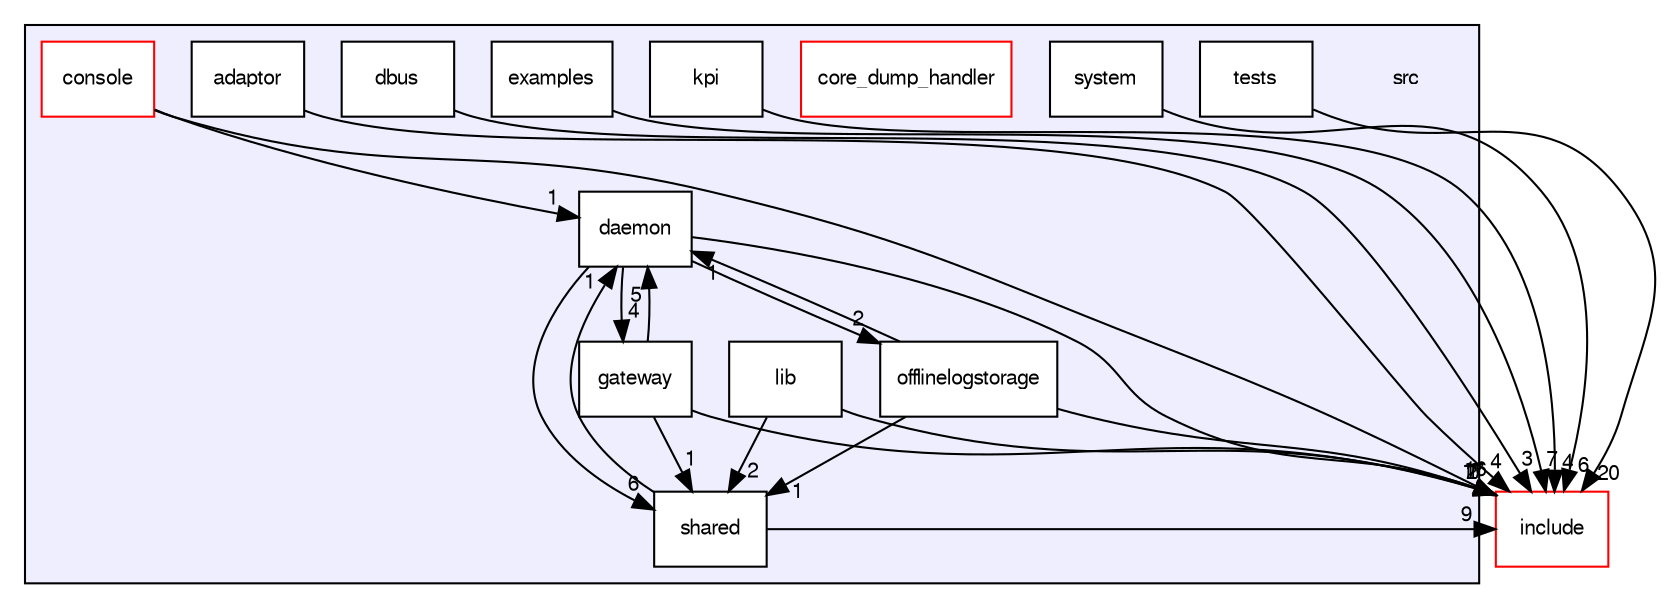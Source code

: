 digraph "/home/pfefferz/dlt-daemon/src" {
  compound=true
  node [ fontsize="10", fontname="FreeSans"];
  edge [ labelfontsize="10", labelfontname="FreeSans"];
  subgraph clusterdir_68267d1309a1af8e8297ef4c3efbcdba {
    graph [ bgcolor="#eeeeff", pencolor="black", label="" URL="dir_68267d1309a1af8e8297ef4c3efbcdba.html"];
    dir_68267d1309a1af8e8297ef4c3efbcdba [shape=plaintext label="src"];
    dir_1a0b75b0b0d462315e9cc89e55afd955 [shape=box label="adaptor" color="black" fillcolor="white" style="filled" URL="dir_1a0b75b0b0d462315e9cc89e55afd955.html"];
    dir_4e4d80e90708fdc910fdeacef1a2f461 [shape=box label="console" color="red" fillcolor="white" style="filled" URL="dir_4e4d80e90708fdc910fdeacef1a2f461.html"];
    dir_77a128447add527c9e122afd338b83d5 [shape=box label="core_dump_handler" color="red" fillcolor="white" style="filled" URL="dir_77a128447add527c9e122afd338b83d5.html"];
    dir_2d094300ae4f2c55dd459b9ec7dd0ad3 [shape=box label="daemon" color="black" fillcolor="white" style="filled" URL="dir_2d094300ae4f2c55dd459b9ec7dd0ad3.html"];
    dir_94a2683589a88019f6e9bb2916eaec33 [shape=box label="dbus" color="black" fillcolor="white" style="filled" URL="dir_94a2683589a88019f6e9bb2916eaec33.html"];
    dir_e931c1a3f0014e624d0645a271726ad2 [shape=box label="examples" color="black" fillcolor="white" style="filled" URL="dir_e931c1a3f0014e624d0645a271726ad2.html"];
    dir_899f3bed886f9952929d57251421a8bc [shape=box label="gateway" color="black" fillcolor="white" style="filled" URL="dir_899f3bed886f9952929d57251421a8bc.html"];
    dir_0d7a208753eca92d6f64c66b09212c89 [shape=box label="kpi" color="black" fillcolor="white" style="filled" URL="dir_0d7a208753eca92d6f64c66b09212c89.html"];
    dir_c85d3e3c5052e9ad9ce18c6863244a25 [shape=box label="lib" color="black" fillcolor="white" style="filled" URL="dir_c85d3e3c5052e9ad9ce18c6863244a25.html"];
    dir_ab120b454f94e00892703e79b50febf2 [shape=box label="offlinelogstorage" color="black" fillcolor="white" style="filled" URL="dir_ab120b454f94e00892703e79b50febf2.html"];
    dir_4f38db07240614f25134cb9a8bebbaf9 [shape=box label="shared" color="black" fillcolor="white" style="filled" URL="dir_4f38db07240614f25134cb9a8bebbaf9.html"];
    dir_d501334aeb1b78ad67cd3c72c37b1e87 [shape=box label="system" color="black" fillcolor="white" style="filled" URL="dir_d501334aeb1b78ad67cd3c72c37b1e87.html"];
    dir_d93a1d4020dea85bb71b237545b5e722 [shape=box label="tests" color="black" fillcolor="white" style="filled" URL="dir_d93a1d4020dea85bb71b237545b5e722.html"];
  }
  dir_d44c64559bbebec7f509842c48db8b23 [shape=box label="include" fillcolor="white" style="filled" color="red" URL="dir_d44c64559bbebec7f509842c48db8b23.html"];
  dir_4f38db07240614f25134cb9a8bebbaf9->dir_2d094300ae4f2c55dd459b9ec7dd0ad3 [headlabel="1", labeldistance=1.5 headhref="dir_000018_000011.html"];
  dir_4f38db07240614f25134cb9a8bebbaf9->dir_d44c64559bbebec7f509842c48db8b23 [headlabel="9", labeldistance=1.5 headhref="dir_000018_000001.html"];
  dir_2d094300ae4f2c55dd459b9ec7dd0ad3->dir_4f38db07240614f25134cb9a8bebbaf9 [headlabel="6", labeldistance=1.5 headhref="dir_000011_000018.html"];
  dir_2d094300ae4f2c55dd459b9ec7dd0ad3->dir_ab120b454f94e00892703e79b50febf2 [headlabel="2", labeldistance=1.5 headhref="dir_000011_000017.html"];
  dir_2d094300ae4f2c55dd459b9ec7dd0ad3->dir_d44c64559bbebec7f509842c48db8b23 [headlabel="17", labeldistance=1.5 headhref="dir_000011_000001.html"];
  dir_2d094300ae4f2c55dd459b9ec7dd0ad3->dir_899f3bed886f9952929d57251421a8bc [headlabel="4", labeldistance=1.5 headhref="dir_000011_000014.html"];
  dir_c85d3e3c5052e9ad9ce18c6863244a25->dir_4f38db07240614f25134cb9a8bebbaf9 [headlabel="2", labeldistance=1.5 headhref="dir_000016_000018.html"];
  dir_c85d3e3c5052e9ad9ce18c6863244a25->dir_d44c64559bbebec7f509842c48db8b23 [headlabel="7", labeldistance=1.5 headhref="dir_000016_000001.html"];
  dir_d501334aeb1b78ad67cd3c72c37b1e87->dir_d44c64559bbebec7f509842c48db8b23 [headlabel="6", labeldistance=1.5 headhref="dir_000019_000001.html"];
  dir_ab120b454f94e00892703e79b50febf2->dir_4f38db07240614f25134cb9a8bebbaf9 [headlabel="1", labeldistance=1.5 headhref="dir_000017_000018.html"];
  dir_ab120b454f94e00892703e79b50febf2->dir_2d094300ae4f2c55dd459b9ec7dd0ad3 [headlabel="1", labeldistance=1.5 headhref="dir_000017_000011.html"];
  dir_ab120b454f94e00892703e79b50febf2->dir_d44c64559bbebec7f509842c48db8b23 [headlabel="1", labeldistance=1.5 headhref="dir_000017_000001.html"];
  dir_e931c1a3f0014e624d0645a271726ad2->dir_d44c64559bbebec7f509842c48db8b23 [headlabel="7", labeldistance=1.5 headhref="dir_000013_000001.html"];
  dir_4e4d80e90708fdc910fdeacef1a2f461->dir_2d094300ae4f2c55dd459b9ec7dd0ad3 [headlabel="1", labeldistance=1.5 headhref="dir_000005_000011.html"];
  dir_4e4d80e90708fdc910fdeacef1a2f461->dir_d44c64559bbebec7f509842c48db8b23 [headlabel="16", labeldistance=1.5 headhref="dir_000005_000001.html"];
  dir_899f3bed886f9952929d57251421a8bc->dir_4f38db07240614f25134cb9a8bebbaf9 [headlabel="1", labeldistance=1.5 headhref="dir_000014_000018.html"];
  dir_899f3bed886f9952929d57251421a8bc->dir_2d094300ae4f2c55dd459b9ec7dd0ad3 [headlabel="5", labeldistance=1.5 headhref="dir_000014_000011.html"];
  dir_899f3bed886f9952929d57251421a8bc->dir_d44c64559bbebec7f509842c48db8b23 [headlabel="2", labeldistance=1.5 headhref="dir_000014_000001.html"];
  dir_d93a1d4020dea85bb71b237545b5e722->dir_d44c64559bbebec7f509842c48db8b23 [headlabel="20", labeldistance=1.5 headhref="dir_000020_000001.html"];
  dir_94a2683589a88019f6e9bb2916eaec33->dir_d44c64559bbebec7f509842c48db8b23 [headlabel="3", labeldistance=1.5 headhref="dir_000012_000001.html"];
  dir_1a0b75b0b0d462315e9cc89e55afd955->dir_d44c64559bbebec7f509842c48db8b23 [headlabel="4", labeldistance=1.5 headhref="dir_000004_000001.html"];
  dir_0d7a208753eca92d6f64c66b09212c89->dir_d44c64559bbebec7f509842c48db8b23 [headlabel="4", labeldistance=1.5 headhref="dir_000015_000001.html"];
}
